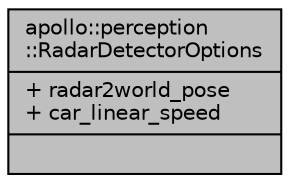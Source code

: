 digraph "apollo::perception::RadarDetectorOptions"
{
  edge [fontname="Helvetica",fontsize="10",labelfontname="Helvetica",labelfontsize="10"];
  node [fontname="Helvetica",fontsize="10",shape=record];
  Node1 [label="{apollo::perception\l::RadarDetectorOptions\n|+ radar2world_pose\l+ car_linear_speed\l|}",height=0.2,width=0.4,color="black", fillcolor="grey75", style="filled" fontcolor="black"];
}
